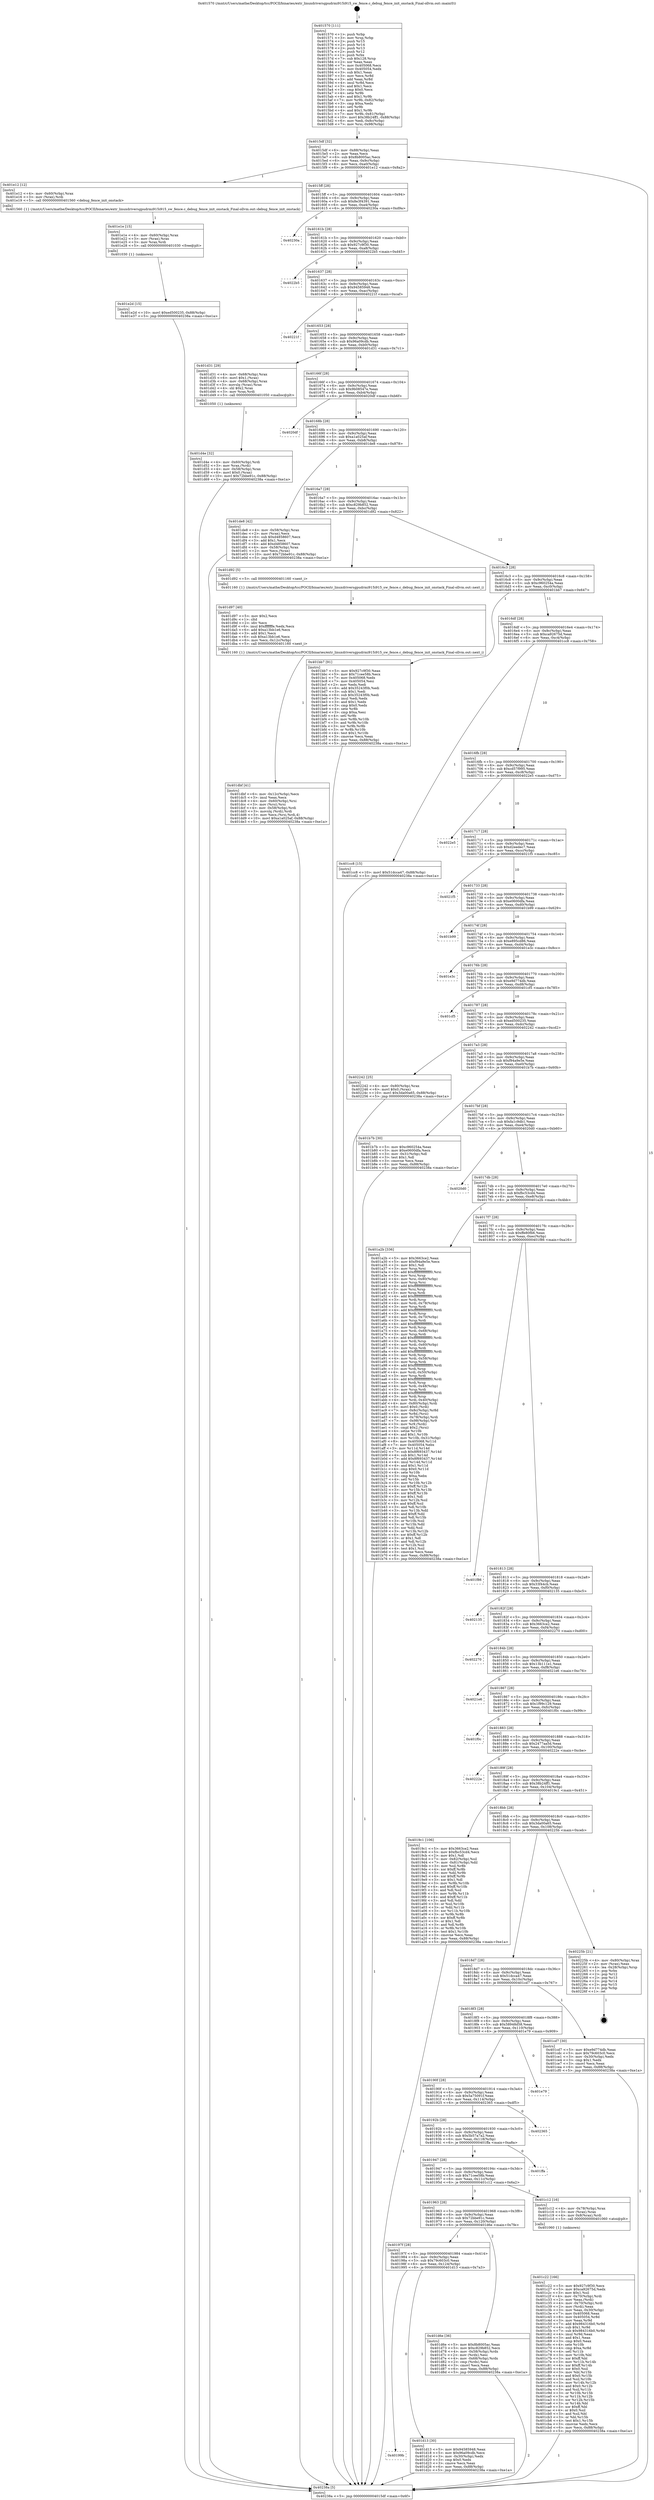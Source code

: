 digraph "0x401570" {
  label = "0x401570 (/mnt/c/Users/mathe/Desktop/tcc/POCII/binaries/extr_linuxdriversgpudrmi915i915_sw_fence.c_debug_fence_init_onstack_Final-ollvm.out::main(0))"
  labelloc = "t"
  node[shape=record]

  Entry [label="",width=0.3,height=0.3,shape=circle,fillcolor=black,style=filled]
  "0x4015df" [label="{
     0x4015df [32]\l
     | [instrs]\l
     &nbsp;&nbsp;0x4015df \<+6\>: mov -0x88(%rbp),%eax\l
     &nbsp;&nbsp;0x4015e5 \<+2\>: mov %eax,%ecx\l
     &nbsp;&nbsp;0x4015e7 \<+6\>: sub $0x8b8005ac,%ecx\l
     &nbsp;&nbsp;0x4015ed \<+6\>: mov %eax,-0x9c(%rbp)\l
     &nbsp;&nbsp;0x4015f3 \<+6\>: mov %ecx,-0xa0(%rbp)\l
     &nbsp;&nbsp;0x4015f9 \<+6\>: je 0000000000401e12 \<main+0x8a2\>\l
  }"]
  "0x401e12" [label="{
     0x401e12 [12]\l
     | [instrs]\l
     &nbsp;&nbsp;0x401e12 \<+4\>: mov -0x60(%rbp),%rax\l
     &nbsp;&nbsp;0x401e16 \<+3\>: mov (%rax),%rdi\l
     &nbsp;&nbsp;0x401e19 \<+5\>: call 0000000000401560 \<debug_fence_init_onstack\>\l
     | [calls]\l
     &nbsp;&nbsp;0x401560 \{1\} (/mnt/c/Users/mathe/Desktop/tcc/POCII/binaries/extr_linuxdriversgpudrmi915i915_sw_fence.c_debug_fence_init_onstack_Final-ollvm.out::debug_fence_init_onstack)\l
  }"]
  "0x4015ff" [label="{
     0x4015ff [28]\l
     | [instrs]\l
     &nbsp;&nbsp;0x4015ff \<+5\>: jmp 0000000000401604 \<main+0x94\>\l
     &nbsp;&nbsp;0x401604 \<+6\>: mov -0x9c(%rbp),%eax\l
     &nbsp;&nbsp;0x40160a \<+5\>: sub $0x8e3f4391,%eax\l
     &nbsp;&nbsp;0x40160f \<+6\>: mov %eax,-0xa4(%rbp)\l
     &nbsp;&nbsp;0x401615 \<+6\>: je 000000000040230a \<main+0xd9a\>\l
  }"]
  Exit [label="",width=0.3,height=0.3,shape=circle,fillcolor=black,style=filled,peripheries=2]
  "0x40230a" [label="{
     0x40230a\l
  }", style=dashed]
  "0x40161b" [label="{
     0x40161b [28]\l
     | [instrs]\l
     &nbsp;&nbsp;0x40161b \<+5\>: jmp 0000000000401620 \<main+0xb0\>\l
     &nbsp;&nbsp;0x401620 \<+6\>: mov -0x9c(%rbp),%eax\l
     &nbsp;&nbsp;0x401626 \<+5\>: sub $0x927c9f30,%eax\l
     &nbsp;&nbsp;0x40162b \<+6\>: mov %eax,-0xa8(%rbp)\l
     &nbsp;&nbsp;0x401631 \<+6\>: je 00000000004022b5 \<main+0xd45\>\l
  }"]
  "0x401e2d" [label="{
     0x401e2d [15]\l
     | [instrs]\l
     &nbsp;&nbsp;0x401e2d \<+10\>: movl $0xed500235,-0x88(%rbp)\l
     &nbsp;&nbsp;0x401e37 \<+5\>: jmp 000000000040238a \<main+0xe1a\>\l
  }"]
  "0x4022b5" [label="{
     0x4022b5\l
  }", style=dashed]
  "0x401637" [label="{
     0x401637 [28]\l
     | [instrs]\l
     &nbsp;&nbsp;0x401637 \<+5\>: jmp 000000000040163c \<main+0xcc\>\l
     &nbsp;&nbsp;0x40163c \<+6\>: mov -0x9c(%rbp),%eax\l
     &nbsp;&nbsp;0x401642 \<+5\>: sub $0x94585948,%eax\l
     &nbsp;&nbsp;0x401647 \<+6\>: mov %eax,-0xac(%rbp)\l
     &nbsp;&nbsp;0x40164d \<+6\>: je 000000000040221f \<main+0xcaf\>\l
  }"]
  "0x401e1e" [label="{
     0x401e1e [15]\l
     | [instrs]\l
     &nbsp;&nbsp;0x401e1e \<+4\>: mov -0x60(%rbp),%rax\l
     &nbsp;&nbsp;0x401e22 \<+3\>: mov (%rax),%rax\l
     &nbsp;&nbsp;0x401e25 \<+3\>: mov %rax,%rdi\l
     &nbsp;&nbsp;0x401e28 \<+5\>: call 0000000000401030 \<free@plt\>\l
     | [calls]\l
     &nbsp;&nbsp;0x401030 \{1\} (unknown)\l
  }"]
  "0x40221f" [label="{
     0x40221f\l
  }", style=dashed]
  "0x401653" [label="{
     0x401653 [28]\l
     | [instrs]\l
     &nbsp;&nbsp;0x401653 \<+5\>: jmp 0000000000401658 \<main+0xe8\>\l
     &nbsp;&nbsp;0x401658 \<+6\>: mov -0x9c(%rbp),%eax\l
     &nbsp;&nbsp;0x40165e \<+5\>: sub $0x96a09cdb,%eax\l
     &nbsp;&nbsp;0x401663 \<+6\>: mov %eax,-0xb0(%rbp)\l
     &nbsp;&nbsp;0x401669 \<+6\>: je 0000000000401d31 \<main+0x7c1\>\l
  }"]
  "0x401dbf" [label="{
     0x401dbf [41]\l
     | [instrs]\l
     &nbsp;&nbsp;0x401dbf \<+6\>: mov -0x12c(%rbp),%ecx\l
     &nbsp;&nbsp;0x401dc5 \<+3\>: imul %eax,%ecx\l
     &nbsp;&nbsp;0x401dc8 \<+4\>: mov -0x60(%rbp),%rsi\l
     &nbsp;&nbsp;0x401dcc \<+3\>: mov (%rsi),%rsi\l
     &nbsp;&nbsp;0x401dcf \<+4\>: mov -0x58(%rbp),%rdi\l
     &nbsp;&nbsp;0x401dd3 \<+3\>: movslq (%rdi),%rdi\l
     &nbsp;&nbsp;0x401dd6 \<+3\>: mov %ecx,(%rsi,%rdi,4)\l
     &nbsp;&nbsp;0x401dd9 \<+10\>: movl $0xa1a025af,-0x88(%rbp)\l
     &nbsp;&nbsp;0x401de3 \<+5\>: jmp 000000000040238a \<main+0xe1a\>\l
  }"]
  "0x401d31" [label="{
     0x401d31 [29]\l
     | [instrs]\l
     &nbsp;&nbsp;0x401d31 \<+4\>: mov -0x68(%rbp),%rax\l
     &nbsp;&nbsp;0x401d35 \<+6\>: movl $0x1,(%rax)\l
     &nbsp;&nbsp;0x401d3b \<+4\>: mov -0x68(%rbp),%rax\l
     &nbsp;&nbsp;0x401d3f \<+3\>: movslq (%rax),%rax\l
     &nbsp;&nbsp;0x401d42 \<+4\>: shl $0x2,%rax\l
     &nbsp;&nbsp;0x401d46 \<+3\>: mov %rax,%rdi\l
     &nbsp;&nbsp;0x401d49 \<+5\>: call 0000000000401050 \<malloc@plt\>\l
     | [calls]\l
     &nbsp;&nbsp;0x401050 \{1\} (unknown)\l
  }"]
  "0x40166f" [label="{
     0x40166f [28]\l
     | [instrs]\l
     &nbsp;&nbsp;0x40166f \<+5\>: jmp 0000000000401674 \<main+0x104\>\l
     &nbsp;&nbsp;0x401674 \<+6\>: mov -0x9c(%rbp),%eax\l
     &nbsp;&nbsp;0x40167a \<+5\>: sub $0x9b08547e,%eax\l
     &nbsp;&nbsp;0x40167f \<+6\>: mov %eax,-0xb4(%rbp)\l
     &nbsp;&nbsp;0x401685 \<+6\>: je 00000000004020df \<main+0xb6f\>\l
  }"]
  "0x401d97" [label="{
     0x401d97 [40]\l
     | [instrs]\l
     &nbsp;&nbsp;0x401d97 \<+5\>: mov $0x2,%ecx\l
     &nbsp;&nbsp;0x401d9c \<+1\>: cltd\l
     &nbsp;&nbsp;0x401d9d \<+2\>: idiv %ecx\l
     &nbsp;&nbsp;0x401d9f \<+6\>: imul $0xfffffffe,%edx,%ecx\l
     &nbsp;&nbsp;0x401da5 \<+6\>: add $0xa13bb1e6,%ecx\l
     &nbsp;&nbsp;0x401dab \<+3\>: add $0x1,%ecx\l
     &nbsp;&nbsp;0x401dae \<+6\>: sub $0xa13bb1e6,%ecx\l
     &nbsp;&nbsp;0x401db4 \<+6\>: mov %ecx,-0x12c(%rbp)\l
     &nbsp;&nbsp;0x401dba \<+5\>: call 0000000000401160 \<next_i\>\l
     | [calls]\l
     &nbsp;&nbsp;0x401160 \{1\} (/mnt/c/Users/mathe/Desktop/tcc/POCII/binaries/extr_linuxdriversgpudrmi915i915_sw_fence.c_debug_fence_init_onstack_Final-ollvm.out::next_i)\l
  }"]
  "0x4020df" [label="{
     0x4020df\l
  }", style=dashed]
  "0x40168b" [label="{
     0x40168b [28]\l
     | [instrs]\l
     &nbsp;&nbsp;0x40168b \<+5\>: jmp 0000000000401690 \<main+0x120\>\l
     &nbsp;&nbsp;0x401690 \<+6\>: mov -0x9c(%rbp),%eax\l
     &nbsp;&nbsp;0x401696 \<+5\>: sub $0xa1a025af,%eax\l
     &nbsp;&nbsp;0x40169b \<+6\>: mov %eax,-0xb8(%rbp)\l
     &nbsp;&nbsp;0x4016a1 \<+6\>: je 0000000000401de8 \<main+0x878\>\l
  }"]
  "0x401d4e" [label="{
     0x401d4e [32]\l
     | [instrs]\l
     &nbsp;&nbsp;0x401d4e \<+4\>: mov -0x60(%rbp),%rdi\l
     &nbsp;&nbsp;0x401d52 \<+3\>: mov %rax,(%rdi)\l
     &nbsp;&nbsp;0x401d55 \<+4\>: mov -0x58(%rbp),%rax\l
     &nbsp;&nbsp;0x401d59 \<+6\>: movl $0x0,(%rax)\l
     &nbsp;&nbsp;0x401d5f \<+10\>: movl $0x72bbe91c,-0x88(%rbp)\l
     &nbsp;&nbsp;0x401d69 \<+5\>: jmp 000000000040238a \<main+0xe1a\>\l
  }"]
  "0x401de8" [label="{
     0x401de8 [42]\l
     | [instrs]\l
     &nbsp;&nbsp;0x401de8 \<+4\>: mov -0x58(%rbp),%rax\l
     &nbsp;&nbsp;0x401dec \<+2\>: mov (%rax),%ecx\l
     &nbsp;&nbsp;0x401dee \<+6\>: sub $0xd4858607,%ecx\l
     &nbsp;&nbsp;0x401df4 \<+3\>: add $0x1,%ecx\l
     &nbsp;&nbsp;0x401df7 \<+6\>: add $0xd4858607,%ecx\l
     &nbsp;&nbsp;0x401dfd \<+4\>: mov -0x58(%rbp),%rax\l
     &nbsp;&nbsp;0x401e01 \<+2\>: mov %ecx,(%rax)\l
     &nbsp;&nbsp;0x401e03 \<+10\>: movl $0x72bbe91c,-0x88(%rbp)\l
     &nbsp;&nbsp;0x401e0d \<+5\>: jmp 000000000040238a \<main+0xe1a\>\l
  }"]
  "0x4016a7" [label="{
     0x4016a7 [28]\l
     | [instrs]\l
     &nbsp;&nbsp;0x4016a7 \<+5\>: jmp 00000000004016ac \<main+0x13c\>\l
     &nbsp;&nbsp;0x4016ac \<+6\>: mov -0x9c(%rbp),%eax\l
     &nbsp;&nbsp;0x4016b2 \<+5\>: sub $0xc829b852,%eax\l
     &nbsp;&nbsp;0x4016b7 \<+6\>: mov %eax,-0xbc(%rbp)\l
     &nbsp;&nbsp;0x4016bd \<+6\>: je 0000000000401d92 \<main+0x822\>\l
  }"]
  "0x40199b" [label="{
     0x40199b\l
  }", style=dashed]
  "0x401d92" [label="{
     0x401d92 [5]\l
     | [instrs]\l
     &nbsp;&nbsp;0x401d92 \<+5\>: call 0000000000401160 \<next_i\>\l
     | [calls]\l
     &nbsp;&nbsp;0x401160 \{1\} (/mnt/c/Users/mathe/Desktop/tcc/POCII/binaries/extr_linuxdriversgpudrmi915i915_sw_fence.c_debug_fence_init_onstack_Final-ollvm.out::next_i)\l
  }"]
  "0x4016c3" [label="{
     0x4016c3 [28]\l
     | [instrs]\l
     &nbsp;&nbsp;0x4016c3 \<+5\>: jmp 00000000004016c8 \<main+0x158\>\l
     &nbsp;&nbsp;0x4016c8 \<+6\>: mov -0x9c(%rbp),%eax\l
     &nbsp;&nbsp;0x4016ce \<+5\>: sub $0xc960254a,%eax\l
     &nbsp;&nbsp;0x4016d3 \<+6\>: mov %eax,-0xc0(%rbp)\l
     &nbsp;&nbsp;0x4016d9 \<+6\>: je 0000000000401bb7 \<main+0x647\>\l
  }"]
  "0x401d13" [label="{
     0x401d13 [30]\l
     | [instrs]\l
     &nbsp;&nbsp;0x401d13 \<+5\>: mov $0x94585948,%eax\l
     &nbsp;&nbsp;0x401d18 \<+5\>: mov $0x96a09cdb,%ecx\l
     &nbsp;&nbsp;0x401d1d \<+3\>: mov -0x30(%rbp),%edx\l
     &nbsp;&nbsp;0x401d20 \<+3\>: cmp $0x0,%edx\l
     &nbsp;&nbsp;0x401d23 \<+3\>: cmove %ecx,%eax\l
     &nbsp;&nbsp;0x401d26 \<+6\>: mov %eax,-0x88(%rbp)\l
     &nbsp;&nbsp;0x401d2c \<+5\>: jmp 000000000040238a \<main+0xe1a\>\l
  }"]
  "0x401bb7" [label="{
     0x401bb7 [91]\l
     | [instrs]\l
     &nbsp;&nbsp;0x401bb7 \<+5\>: mov $0x927c9f30,%eax\l
     &nbsp;&nbsp;0x401bbc \<+5\>: mov $0x71cee58b,%ecx\l
     &nbsp;&nbsp;0x401bc1 \<+7\>: mov 0x405068,%edx\l
     &nbsp;&nbsp;0x401bc8 \<+7\>: mov 0x405054,%esi\l
     &nbsp;&nbsp;0x401bcf \<+2\>: mov %edx,%edi\l
     &nbsp;&nbsp;0x401bd1 \<+6\>: add $0x35243f0b,%edi\l
     &nbsp;&nbsp;0x401bd7 \<+3\>: sub $0x1,%edi\l
     &nbsp;&nbsp;0x401bda \<+6\>: sub $0x35243f0b,%edi\l
     &nbsp;&nbsp;0x401be0 \<+3\>: imul %edi,%edx\l
     &nbsp;&nbsp;0x401be3 \<+3\>: and $0x1,%edx\l
     &nbsp;&nbsp;0x401be6 \<+3\>: cmp $0x0,%edx\l
     &nbsp;&nbsp;0x401be9 \<+4\>: sete %r8b\l
     &nbsp;&nbsp;0x401bed \<+3\>: cmp $0xa,%esi\l
     &nbsp;&nbsp;0x401bf0 \<+4\>: setl %r9b\l
     &nbsp;&nbsp;0x401bf4 \<+3\>: mov %r8b,%r10b\l
     &nbsp;&nbsp;0x401bf7 \<+3\>: and %r9b,%r10b\l
     &nbsp;&nbsp;0x401bfa \<+3\>: xor %r9b,%r8b\l
     &nbsp;&nbsp;0x401bfd \<+3\>: or %r8b,%r10b\l
     &nbsp;&nbsp;0x401c00 \<+4\>: test $0x1,%r10b\l
     &nbsp;&nbsp;0x401c04 \<+3\>: cmovne %ecx,%eax\l
     &nbsp;&nbsp;0x401c07 \<+6\>: mov %eax,-0x88(%rbp)\l
     &nbsp;&nbsp;0x401c0d \<+5\>: jmp 000000000040238a \<main+0xe1a\>\l
  }"]
  "0x4016df" [label="{
     0x4016df [28]\l
     | [instrs]\l
     &nbsp;&nbsp;0x4016df \<+5\>: jmp 00000000004016e4 \<main+0x174\>\l
     &nbsp;&nbsp;0x4016e4 \<+6\>: mov -0x9c(%rbp),%eax\l
     &nbsp;&nbsp;0x4016ea \<+5\>: sub $0xca92675d,%eax\l
     &nbsp;&nbsp;0x4016ef \<+6\>: mov %eax,-0xc4(%rbp)\l
     &nbsp;&nbsp;0x4016f5 \<+6\>: je 0000000000401cc8 \<main+0x758\>\l
  }"]
  "0x40197f" [label="{
     0x40197f [28]\l
     | [instrs]\l
     &nbsp;&nbsp;0x40197f \<+5\>: jmp 0000000000401984 \<main+0x414\>\l
     &nbsp;&nbsp;0x401984 \<+6\>: mov -0x9c(%rbp),%eax\l
     &nbsp;&nbsp;0x40198a \<+5\>: sub $0x79c603c0,%eax\l
     &nbsp;&nbsp;0x40198f \<+6\>: mov %eax,-0x124(%rbp)\l
     &nbsp;&nbsp;0x401995 \<+6\>: je 0000000000401d13 \<main+0x7a3\>\l
  }"]
  "0x401cc8" [label="{
     0x401cc8 [15]\l
     | [instrs]\l
     &nbsp;&nbsp;0x401cc8 \<+10\>: movl $0x51dcca47,-0x88(%rbp)\l
     &nbsp;&nbsp;0x401cd2 \<+5\>: jmp 000000000040238a \<main+0xe1a\>\l
  }"]
  "0x4016fb" [label="{
     0x4016fb [28]\l
     | [instrs]\l
     &nbsp;&nbsp;0x4016fb \<+5\>: jmp 0000000000401700 \<main+0x190\>\l
     &nbsp;&nbsp;0x401700 \<+6\>: mov -0x9c(%rbp),%eax\l
     &nbsp;&nbsp;0x401706 \<+5\>: sub $0xcd57f995,%eax\l
     &nbsp;&nbsp;0x40170b \<+6\>: mov %eax,-0xc8(%rbp)\l
     &nbsp;&nbsp;0x401711 \<+6\>: je 00000000004022e5 \<main+0xd75\>\l
  }"]
  "0x401d6e" [label="{
     0x401d6e [36]\l
     | [instrs]\l
     &nbsp;&nbsp;0x401d6e \<+5\>: mov $0x8b8005ac,%eax\l
     &nbsp;&nbsp;0x401d73 \<+5\>: mov $0xc829b852,%ecx\l
     &nbsp;&nbsp;0x401d78 \<+4\>: mov -0x58(%rbp),%rdx\l
     &nbsp;&nbsp;0x401d7c \<+2\>: mov (%rdx),%esi\l
     &nbsp;&nbsp;0x401d7e \<+4\>: mov -0x68(%rbp),%rdx\l
     &nbsp;&nbsp;0x401d82 \<+2\>: cmp (%rdx),%esi\l
     &nbsp;&nbsp;0x401d84 \<+3\>: cmovl %ecx,%eax\l
     &nbsp;&nbsp;0x401d87 \<+6\>: mov %eax,-0x88(%rbp)\l
     &nbsp;&nbsp;0x401d8d \<+5\>: jmp 000000000040238a \<main+0xe1a\>\l
  }"]
  "0x4022e5" [label="{
     0x4022e5\l
  }", style=dashed]
  "0x401717" [label="{
     0x401717 [28]\l
     | [instrs]\l
     &nbsp;&nbsp;0x401717 \<+5\>: jmp 000000000040171c \<main+0x1ac\>\l
     &nbsp;&nbsp;0x40171c \<+6\>: mov -0x9c(%rbp),%eax\l
     &nbsp;&nbsp;0x401722 \<+5\>: sub $0xd2eedec7,%eax\l
     &nbsp;&nbsp;0x401727 \<+6\>: mov %eax,-0xcc(%rbp)\l
     &nbsp;&nbsp;0x40172d \<+6\>: je 00000000004021f5 \<main+0xc85\>\l
  }"]
  "0x401c22" [label="{
     0x401c22 [166]\l
     | [instrs]\l
     &nbsp;&nbsp;0x401c22 \<+5\>: mov $0x927c9f30,%ecx\l
     &nbsp;&nbsp;0x401c27 \<+5\>: mov $0xca92675d,%edx\l
     &nbsp;&nbsp;0x401c2c \<+3\>: mov $0x1,%sil\l
     &nbsp;&nbsp;0x401c2f \<+4\>: mov -0x70(%rbp),%rdi\l
     &nbsp;&nbsp;0x401c33 \<+2\>: mov %eax,(%rdi)\l
     &nbsp;&nbsp;0x401c35 \<+4\>: mov -0x70(%rbp),%rdi\l
     &nbsp;&nbsp;0x401c39 \<+2\>: mov (%rdi),%eax\l
     &nbsp;&nbsp;0x401c3b \<+3\>: mov %eax,-0x30(%rbp)\l
     &nbsp;&nbsp;0x401c3e \<+7\>: mov 0x405068,%eax\l
     &nbsp;&nbsp;0x401c45 \<+8\>: mov 0x405054,%r8d\l
     &nbsp;&nbsp;0x401c4d \<+3\>: mov %eax,%r9d\l
     &nbsp;&nbsp;0x401c50 \<+7\>: add $0x984316b0,%r9d\l
     &nbsp;&nbsp;0x401c57 \<+4\>: sub $0x1,%r9d\l
     &nbsp;&nbsp;0x401c5b \<+7\>: sub $0x984316b0,%r9d\l
     &nbsp;&nbsp;0x401c62 \<+4\>: imul %r9d,%eax\l
     &nbsp;&nbsp;0x401c66 \<+3\>: and $0x1,%eax\l
     &nbsp;&nbsp;0x401c69 \<+3\>: cmp $0x0,%eax\l
     &nbsp;&nbsp;0x401c6c \<+4\>: sete %r10b\l
     &nbsp;&nbsp;0x401c70 \<+4\>: cmp $0xa,%r8d\l
     &nbsp;&nbsp;0x401c74 \<+4\>: setl %r11b\l
     &nbsp;&nbsp;0x401c78 \<+3\>: mov %r10b,%bl\l
     &nbsp;&nbsp;0x401c7b \<+3\>: xor $0xff,%bl\l
     &nbsp;&nbsp;0x401c7e \<+3\>: mov %r11b,%r14b\l
     &nbsp;&nbsp;0x401c81 \<+4\>: xor $0xff,%r14b\l
     &nbsp;&nbsp;0x401c85 \<+4\>: xor $0x0,%sil\l
     &nbsp;&nbsp;0x401c89 \<+3\>: mov %bl,%r15b\l
     &nbsp;&nbsp;0x401c8c \<+4\>: and $0x0,%r15b\l
     &nbsp;&nbsp;0x401c90 \<+3\>: and %sil,%r10b\l
     &nbsp;&nbsp;0x401c93 \<+3\>: mov %r14b,%r12b\l
     &nbsp;&nbsp;0x401c96 \<+4\>: and $0x0,%r12b\l
     &nbsp;&nbsp;0x401c9a \<+3\>: and %sil,%r11b\l
     &nbsp;&nbsp;0x401c9d \<+3\>: or %r10b,%r15b\l
     &nbsp;&nbsp;0x401ca0 \<+3\>: or %r11b,%r12b\l
     &nbsp;&nbsp;0x401ca3 \<+3\>: xor %r12b,%r15b\l
     &nbsp;&nbsp;0x401ca6 \<+3\>: or %r14b,%bl\l
     &nbsp;&nbsp;0x401ca9 \<+3\>: xor $0xff,%bl\l
     &nbsp;&nbsp;0x401cac \<+4\>: or $0x0,%sil\l
     &nbsp;&nbsp;0x401cb0 \<+3\>: and %sil,%bl\l
     &nbsp;&nbsp;0x401cb3 \<+3\>: or %bl,%r15b\l
     &nbsp;&nbsp;0x401cb6 \<+4\>: test $0x1,%r15b\l
     &nbsp;&nbsp;0x401cba \<+3\>: cmovne %edx,%ecx\l
     &nbsp;&nbsp;0x401cbd \<+6\>: mov %ecx,-0x88(%rbp)\l
     &nbsp;&nbsp;0x401cc3 \<+5\>: jmp 000000000040238a \<main+0xe1a\>\l
  }"]
  "0x4021f5" [label="{
     0x4021f5\l
  }", style=dashed]
  "0x401733" [label="{
     0x401733 [28]\l
     | [instrs]\l
     &nbsp;&nbsp;0x401733 \<+5\>: jmp 0000000000401738 \<main+0x1c8\>\l
     &nbsp;&nbsp;0x401738 \<+6\>: mov -0x9c(%rbp),%eax\l
     &nbsp;&nbsp;0x40173e \<+5\>: sub $0xe0600dfa,%eax\l
     &nbsp;&nbsp;0x401743 \<+6\>: mov %eax,-0xd0(%rbp)\l
     &nbsp;&nbsp;0x401749 \<+6\>: je 0000000000401b99 \<main+0x629\>\l
  }"]
  "0x401963" [label="{
     0x401963 [28]\l
     | [instrs]\l
     &nbsp;&nbsp;0x401963 \<+5\>: jmp 0000000000401968 \<main+0x3f8\>\l
     &nbsp;&nbsp;0x401968 \<+6\>: mov -0x9c(%rbp),%eax\l
     &nbsp;&nbsp;0x40196e \<+5\>: sub $0x72bbe91c,%eax\l
     &nbsp;&nbsp;0x401973 \<+6\>: mov %eax,-0x120(%rbp)\l
     &nbsp;&nbsp;0x401979 \<+6\>: je 0000000000401d6e \<main+0x7fe\>\l
  }"]
  "0x401b99" [label="{
     0x401b99\l
  }", style=dashed]
  "0x40174f" [label="{
     0x40174f [28]\l
     | [instrs]\l
     &nbsp;&nbsp;0x40174f \<+5\>: jmp 0000000000401754 \<main+0x1e4\>\l
     &nbsp;&nbsp;0x401754 \<+6\>: mov -0x9c(%rbp),%eax\l
     &nbsp;&nbsp;0x40175a \<+5\>: sub $0xe895cd86,%eax\l
     &nbsp;&nbsp;0x40175f \<+6\>: mov %eax,-0xd4(%rbp)\l
     &nbsp;&nbsp;0x401765 \<+6\>: je 0000000000401e3c \<main+0x8cc\>\l
  }"]
  "0x401c12" [label="{
     0x401c12 [16]\l
     | [instrs]\l
     &nbsp;&nbsp;0x401c12 \<+4\>: mov -0x78(%rbp),%rax\l
     &nbsp;&nbsp;0x401c16 \<+3\>: mov (%rax),%rax\l
     &nbsp;&nbsp;0x401c19 \<+4\>: mov 0x8(%rax),%rdi\l
     &nbsp;&nbsp;0x401c1d \<+5\>: call 0000000000401060 \<atoi@plt\>\l
     | [calls]\l
     &nbsp;&nbsp;0x401060 \{1\} (unknown)\l
  }"]
  "0x401e3c" [label="{
     0x401e3c\l
  }", style=dashed]
  "0x40176b" [label="{
     0x40176b [28]\l
     | [instrs]\l
     &nbsp;&nbsp;0x40176b \<+5\>: jmp 0000000000401770 \<main+0x200\>\l
     &nbsp;&nbsp;0x401770 \<+6\>: mov -0x9c(%rbp),%eax\l
     &nbsp;&nbsp;0x401776 \<+5\>: sub $0xe9d774db,%eax\l
     &nbsp;&nbsp;0x40177b \<+6\>: mov %eax,-0xd8(%rbp)\l
     &nbsp;&nbsp;0x401781 \<+6\>: je 0000000000401cf5 \<main+0x785\>\l
  }"]
  "0x401947" [label="{
     0x401947 [28]\l
     | [instrs]\l
     &nbsp;&nbsp;0x401947 \<+5\>: jmp 000000000040194c \<main+0x3dc\>\l
     &nbsp;&nbsp;0x40194c \<+6\>: mov -0x9c(%rbp),%eax\l
     &nbsp;&nbsp;0x401952 \<+5\>: sub $0x71cee58b,%eax\l
     &nbsp;&nbsp;0x401957 \<+6\>: mov %eax,-0x11c(%rbp)\l
     &nbsp;&nbsp;0x40195d \<+6\>: je 0000000000401c12 \<main+0x6a2\>\l
  }"]
  "0x401cf5" [label="{
     0x401cf5\l
  }", style=dashed]
  "0x401787" [label="{
     0x401787 [28]\l
     | [instrs]\l
     &nbsp;&nbsp;0x401787 \<+5\>: jmp 000000000040178c \<main+0x21c\>\l
     &nbsp;&nbsp;0x40178c \<+6\>: mov -0x9c(%rbp),%eax\l
     &nbsp;&nbsp;0x401792 \<+5\>: sub $0xed500235,%eax\l
     &nbsp;&nbsp;0x401797 \<+6\>: mov %eax,-0xdc(%rbp)\l
     &nbsp;&nbsp;0x40179d \<+6\>: je 0000000000402242 \<main+0xcd2\>\l
  }"]
  "0x401ffa" [label="{
     0x401ffa\l
  }", style=dashed]
  "0x402242" [label="{
     0x402242 [25]\l
     | [instrs]\l
     &nbsp;&nbsp;0x402242 \<+4\>: mov -0x80(%rbp),%rax\l
     &nbsp;&nbsp;0x402246 \<+6\>: movl $0x0,(%rax)\l
     &nbsp;&nbsp;0x40224c \<+10\>: movl $0x3da00a65,-0x88(%rbp)\l
     &nbsp;&nbsp;0x402256 \<+5\>: jmp 000000000040238a \<main+0xe1a\>\l
  }"]
  "0x4017a3" [label="{
     0x4017a3 [28]\l
     | [instrs]\l
     &nbsp;&nbsp;0x4017a3 \<+5\>: jmp 00000000004017a8 \<main+0x238\>\l
     &nbsp;&nbsp;0x4017a8 \<+6\>: mov -0x9c(%rbp),%eax\l
     &nbsp;&nbsp;0x4017ae \<+5\>: sub $0xf94a9e5e,%eax\l
     &nbsp;&nbsp;0x4017b3 \<+6\>: mov %eax,-0xe0(%rbp)\l
     &nbsp;&nbsp;0x4017b9 \<+6\>: je 0000000000401b7b \<main+0x60b\>\l
  }"]
  "0x40192b" [label="{
     0x40192b [28]\l
     | [instrs]\l
     &nbsp;&nbsp;0x40192b \<+5\>: jmp 0000000000401930 \<main+0x3c0\>\l
     &nbsp;&nbsp;0x401930 \<+6\>: mov -0x9c(%rbp),%eax\l
     &nbsp;&nbsp;0x401936 \<+5\>: sub $0x5b57a7a2,%eax\l
     &nbsp;&nbsp;0x40193b \<+6\>: mov %eax,-0x118(%rbp)\l
     &nbsp;&nbsp;0x401941 \<+6\>: je 0000000000401ffa \<main+0xa8a\>\l
  }"]
  "0x401b7b" [label="{
     0x401b7b [30]\l
     | [instrs]\l
     &nbsp;&nbsp;0x401b7b \<+5\>: mov $0xc960254a,%eax\l
     &nbsp;&nbsp;0x401b80 \<+5\>: mov $0xe0600dfa,%ecx\l
     &nbsp;&nbsp;0x401b85 \<+3\>: mov -0x31(%rbp),%dl\l
     &nbsp;&nbsp;0x401b88 \<+3\>: test $0x1,%dl\l
     &nbsp;&nbsp;0x401b8b \<+3\>: cmovne %ecx,%eax\l
     &nbsp;&nbsp;0x401b8e \<+6\>: mov %eax,-0x88(%rbp)\l
     &nbsp;&nbsp;0x401b94 \<+5\>: jmp 000000000040238a \<main+0xe1a\>\l
  }"]
  "0x4017bf" [label="{
     0x4017bf [28]\l
     | [instrs]\l
     &nbsp;&nbsp;0x4017bf \<+5\>: jmp 00000000004017c4 \<main+0x254\>\l
     &nbsp;&nbsp;0x4017c4 \<+6\>: mov -0x9c(%rbp),%eax\l
     &nbsp;&nbsp;0x4017ca \<+5\>: sub $0xfa1c9db1,%eax\l
     &nbsp;&nbsp;0x4017cf \<+6\>: mov %eax,-0xe4(%rbp)\l
     &nbsp;&nbsp;0x4017d5 \<+6\>: je 00000000004020d0 \<main+0xb60\>\l
  }"]
  "0x402365" [label="{
     0x402365\l
  }", style=dashed]
  "0x4020d0" [label="{
     0x4020d0\l
  }", style=dashed]
  "0x4017db" [label="{
     0x4017db [28]\l
     | [instrs]\l
     &nbsp;&nbsp;0x4017db \<+5\>: jmp 00000000004017e0 \<main+0x270\>\l
     &nbsp;&nbsp;0x4017e0 \<+6\>: mov -0x9c(%rbp),%eax\l
     &nbsp;&nbsp;0x4017e6 \<+5\>: sub $0xfbc53cd4,%eax\l
     &nbsp;&nbsp;0x4017eb \<+6\>: mov %eax,-0xe8(%rbp)\l
     &nbsp;&nbsp;0x4017f1 \<+6\>: je 0000000000401a2b \<main+0x4bb\>\l
  }"]
  "0x40190f" [label="{
     0x40190f [28]\l
     | [instrs]\l
     &nbsp;&nbsp;0x40190f \<+5\>: jmp 0000000000401914 \<main+0x3a4\>\l
     &nbsp;&nbsp;0x401914 \<+6\>: mov -0x9c(%rbp),%eax\l
     &nbsp;&nbsp;0x40191a \<+5\>: sub $0x5a75091f,%eax\l
     &nbsp;&nbsp;0x40191f \<+6\>: mov %eax,-0x114(%rbp)\l
     &nbsp;&nbsp;0x401925 \<+6\>: je 0000000000402365 \<main+0xdf5\>\l
  }"]
  "0x401a2b" [label="{
     0x401a2b [336]\l
     | [instrs]\l
     &nbsp;&nbsp;0x401a2b \<+5\>: mov $0x3663ce2,%eax\l
     &nbsp;&nbsp;0x401a30 \<+5\>: mov $0xf94a9e5e,%ecx\l
     &nbsp;&nbsp;0x401a35 \<+2\>: mov $0x1,%dl\l
     &nbsp;&nbsp;0x401a37 \<+3\>: mov %rsp,%rsi\l
     &nbsp;&nbsp;0x401a3a \<+4\>: add $0xfffffffffffffff0,%rsi\l
     &nbsp;&nbsp;0x401a3e \<+3\>: mov %rsi,%rsp\l
     &nbsp;&nbsp;0x401a41 \<+4\>: mov %rsi,-0x80(%rbp)\l
     &nbsp;&nbsp;0x401a45 \<+3\>: mov %rsp,%rsi\l
     &nbsp;&nbsp;0x401a48 \<+4\>: add $0xfffffffffffffff0,%rsi\l
     &nbsp;&nbsp;0x401a4c \<+3\>: mov %rsi,%rsp\l
     &nbsp;&nbsp;0x401a4f \<+3\>: mov %rsp,%rdi\l
     &nbsp;&nbsp;0x401a52 \<+4\>: add $0xfffffffffffffff0,%rdi\l
     &nbsp;&nbsp;0x401a56 \<+3\>: mov %rdi,%rsp\l
     &nbsp;&nbsp;0x401a59 \<+4\>: mov %rdi,-0x78(%rbp)\l
     &nbsp;&nbsp;0x401a5d \<+3\>: mov %rsp,%rdi\l
     &nbsp;&nbsp;0x401a60 \<+4\>: add $0xfffffffffffffff0,%rdi\l
     &nbsp;&nbsp;0x401a64 \<+3\>: mov %rdi,%rsp\l
     &nbsp;&nbsp;0x401a67 \<+4\>: mov %rdi,-0x70(%rbp)\l
     &nbsp;&nbsp;0x401a6b \<+3\>: mov %rsp,%rdi\l
     &nbsp;&nbsp;0x401a6e \<+4\>: add $0xfffffffffffffff0,%rdi\l
     &nbsp;&nbsp;0x401a72 \<+3\>: mov %rdi,%rsp\l
     &nbsp;&nbsp;0x401a75 \<+4\>: mov %rdi,-0x68(%rbp)\l
     &nbsp;&nbsp;0x401a79 \<+3\>: mov %rsp,%rdi\l
     &nbsp;&nbsp;0x401a7c \<+4\>: add $0xfffffffffffffff0,%rdi\l
     &nbsp;&nbsp;0x401a80 \<+3\>: mov %rdi,%rsp\l
     &nbsp;&nbsp;0x401a83 \<+4\>: mov %rdi,-0x60(%rbp)\l
     &nbsp;&nbsp;0x401a87 \<+3\>: mov %rsp,%rdi\l
     &nbsp;&nbsp;0x401a8a \<+4\>: add $0xfffffffffffffff0,%rdi\l
     &nbsp;&nbsp;0x401a8e \<+3\>: mov %rdi,%rsp\l
     &nbsp;&nbsp;0x401a91 \<+4\>: mov %rdi,-0x58(%rbp)\l
     &nbsp;&nbsp;0x401a95 \<+3\>: mov %rsp,%rdi\l
     &nbsp;&nbsp;0x401a98 \<+4\>: add $0xfffffffffffffff0,%rdi\l
     &nbsp;&nbsp;0x401a9c \<+3\>: mov %rdi,%rsp\l
     &nbsp;&nbsp;0x401a9f \<+4\>: mov %rdi,-0x50(%rbp)\l
     &nbsp;&nbsp;0x401aa3 \<+3\>: mov %rsp,%rdi\l
     &nbsp;&nbsp;0x401aa6 \<+4\>: add $0xfffffffffffffff0,%rdi\l
     &nbsp;&nbsp;0x401aaa \<+3\>: mov %rdi,%rsp\l
     &nbsp;&nbsp;0x401aad \<+4\>: mov %rdi,-0x48(%rbp)\l
     &nbsp;&nbsp;0x401ab1 \<+3\>: mov %rsp,%rdi\l
     &nbsp;&nbsp;0x401ab4 \<+4\>: add $0xfffffffffffffff0,%rdi\l
     &nbsp;&nbsp;0x401ab8 \<+3\>: mov %rdi,%rsp\l
     &nbsp;&nbsp;0x401abb \<+4\>: mov %rdi,-0x40(%rbp)\l
     &nbsp;&nbsp;0x401abf \<+4\>: mov -0x80(%rbp),%rdi\l
     &nbsp;&nbsp;0x401ac3 \<+6\>: movl $0x0,(%rdi)\l
     &nbsp;&nbsp;0x401ac9 \<+7\>: mov -0x8c(%rbp),%r8d\l
     &nbsp;&nbsp;0x401ad0 \<+3\>: mov %r8d,(%rsi)\l
     &nbsp;&nbsp;0x401ad3 \<+4\>: mov -0x78(%rbp),%rdi\l
     &nbsp;&nbsp;0x401ad7 \<+7\>: mov -0x98(%rbp),%r9\l
     &nbsp;&nbsp;0x401ade \<+3\>: mov %r9,(%rdi)\l
     &nbsp;&nbsp;0x401ae1 \<+3\>: cmpl $0x2,(%rsi)\l
     &nbsp;&nbsp;0x401ae4 \<+4\>: setne %r10b\l
     &nbsp;&nbsp;0x401ae8 \<+4\>: and $0x1,%r10b\l
     &nbsp;&nbsp;0x401aec \<+4\>: mov %r10b,-0x31(%rbp)\l
     &nbsp;&nbsp;0x401af0 \<+8\>: mov 0x405068,%r11d\l
     &nbsp;&nbsp;0x401af8 \<+7\>: mov 0x405054,%ebx\l
     &nbsp;&nbsp;0x401aff \<+3\>: mov %r11d,%r14d\l
     &nbsp;&nbsp;0x401b02 \<+7\>: sub $0x8f693437,%r14d\l
     &nbsp;&nbsp;0x401b09 \<+4\>: sub $0x1,%r14d\l
     &nbsp;&nbsp;0x401b0d \<+7\>: add $0x8f693437,%r14d\l
     &nbsp;&nbsp;0x401b14 \<+4\>: imul %r14d,%r11d\l
     &nbsp;&nbsp;0x401b18 \<+4\>: and $0x1,%r11d\l
     &nbsp;&nbsp;0x401b1c \<+4\>: cmp $0x0,%r11d\l
     &nbsp;&nbsp;0x401b20 \<+4\>: sete %r10b\l
     &nbsp;&nbsp;0x401b24 \<+3\>: cmp $0xa,%ebx\l
     &nbsp;&nbsp;0x401b27 \<+4\>: setl %r15b\l
     &nbsp;&nbsp;0x401b2b \<+3\>: mov %r10b,%r12b\l
     &nbsp;&nbsp;0x401b2e \<+4\>: xor $0xff,%r12b\l
     &nbsp;&nbsp;0x401b32 \<+3\>: mov %r15b,%r13b\l
     &nbsp;&nbsp;0x401b35 \<+4\>: xor $0xff,%r13b\l
     &nbsp;&nbsp;0x401b39 \<+3\>: xor $0x1,%dl\l
     &nbsp;&nbsp;0x401b3c \<+3\>: mov %r12b,%sil\l
     &nbsp;&nbsp;0x401b3f \<+4\>: and $0xff,%sil\l
     &nbsp;&nbsp;0x401b43 \<+3\>: and %dl,%r10b\l
     &nbsp;&nbsp;0x401b46 \<+3\>: mov %r13b,%dil\l
     &nbsp;&nbsp;0x401b49 \<+4\>: and $0xff,%dil\l
     &nbsp;&nbsp;0x401b4d \<+3\>: and %dl,%r15b\l
     &nbsp;&nbsp;0x401b50 \<+3\>: or %r10b,%sil\l
     &nbsp;&nbsp;0x401b53 \<+3\>: or %r15b,%dil\l
     &nbsp;&nbsp;0x401b56 \<+3\>: xor %dil,%sil\l
     &nbsp;&nbsp;0x401b59 \<+3\>: or %r13b,%r12b\l
     &nbsp;&nbsp;0x401b5c \<+4\>: xor $0xff,%r12b\l
     &nbsp;&nbsp;0x401b60 \<+3\>: or $0x1,%dl\l
     &nbsp;&nbsp;0x401b63 \<+3\>: and %dl,%r12b\l
     &nbsp;&nbsp;0x401b66 \<+3\>: or %r12b,%sil\l
     &nbsp;&nbsp;0x401b69 \<+4\>: test $0x1,%sil\l
     &nbsp;&nbsp;0x401b6d \<+3\>: cmovne %ecx,%eax\l
     &nbsp;&nbsp;0x401b70 \<+6\>: mov %eax,-0x88(%rbp)\l
     &nbsp;&nbsp;0x401b76 \<+5\>: jmp 000000000040238a \<main+0xe1a\>\l
  }"]
  "0x4017f7" [label="{
     0x4017f7 [28]\l
     | [instrs]\l
     &nbsp;&nbsp;0x4017f7 \<+5\>: jmp 00000000004017fc \<main+0x28c\>\l
     &nbsp;&nbsp;0x4017fc \<+6\>: mov -0x9c(%rbp),%eax\l
     &nbsp;&nbsp;0x401802 \<+5\>: sub $0xffe80fb6,%eax\l
     &nbsp;&nbsp;0x401807 \<+6\>: mov %eax,-0xec(%rbp)\l
     &nbsp;&nbsp;0x40180d \<+6\>: je 0000000000401f86 \<main+0xa16\>\l
  }"]
  "0x401e79" [label="{
     0x401e79\l
  }", style=dashed]
  "0x401f86" [label="{
     0x401f86\l
  }", style=dashed]
  "0x401813" [label="{
     0x401813 [28]\l
     | [instrs]\l
     &nbsp;&nbsp;0x401813 \<+5\>: jmp 0000000000401818 \<main+0x2a8\>\l
     &nbsp;&nbsp;0x401818 \<+6\>: mov -0x9c(%rbp),%eax\l
     &nbsp;&nbsp;0x40181e \<+5\>: sub $0x33f44cb,%eax\l
     &nbsp;&nbsp;0x401823 \<+6\>: mov %eax,-0xf0(%rbp)\l
     &nbsp;&nbsp;0x401829 \<+6\>: je 0000000000402135 \<main+0xbc5\>\l
  }"]
  "0x4018f3" [label="{
     0x4018f3 [28]\l
     | [instrs]\l
     &nbsp;&nbsp;0x4018f3 \<+5\>: jmp 00000000004018f8 \<main+0x388\>\l
     &nbsp;&nbsp;0x4018f8 \<+6\>: mov -0x9c(%rbp),%eax\l
     &nbsp;&nbsp;0x4018fe \<+5\>: sub $0x58948d58,%eax\l
     &nbsp;&nbsp;0x401903 \<+6\>: mov %eax,-0x110(%rbp)\l
     &nbsp;&nbsp;0x401909 \<+6\>: je 0000000000401e79 \<main+0x909\>\l
  }"]
  "0x402135" [label="{
     0x402135\l
  }", style=dashed]
  "0x40182f" [label="{
     0x40182f [28]\l
     | [instrs]\l
     &nbsp;&nbsp;0x40182f \<+5\>: jmp 0000000000401834 \<main+0x2c4\>\l
     &nbsp;&nbsp;0x401834 \<+6\>: mov -0x9c(%rbp),%eax\l
     &nbsp;&nbsp;0x40183a \<+5\>: sub $0x3663ce2,%eax\l
     &nbsp;&nbsp;0x40183f \<+6\>: mov %eax,-0xf4(%rbp)\l
     &nbsp;&nbsp;0x401845 \<+6\>: je 0000000000402270 \<main+0xd00\>\l
  }"]
  "0x401cd7" [label="{
     0x401cd7 [30]\l
     | [instrs]\l
     &nbsp;&nbsp;0x401cd7 \<+5\>: mov $0xe9d774db,%eax\l
     &nbsp;&nbsp;0x401cdc \<+5\>: mov $0x79c603c0,%ecx\l
     &nbsp;&nbsp;0x401ce1 \<+3\>: mov -0x30(%rbp),%edx\l
     &nbsp;&nbsp;0x401ce4 \<+3\>: cmp $0x1,%edx\l
     &nbsp;&nbsp;0x401ce7 \<+3\>: cmovl %ecx,%eax\l
     &nbsp;&nbsp;0x401cea \<+6\>: mov %eax,-0x88(%rbp)\l
     &nbsp;&nbsp;0x401cf0 \<+5\>: jmp 000000000040238a \<main+0xe1a\>\l
  }"]
  "0x402270" [label="{
     0x402270\l
  }", style=dashed]
  "0x40184b" [label="{
     0x40184b [28]\l
     | [instrs]\l
     &nbsp;&nbsp;0x40184b \<+5\>: jmp 0000000000401850 \<main+0x2e0\>\l
     &nbsp;&nbsp;0x401850 \<+6\>: mov -0x9c(%rbp),%eax\l
     &nbsp;&nbsp;0x401856 \<+5\>: sub $0x13b111e1,%eax\l
     &nbsp;&nbsp;0x40185b \<+6\>: mov %eax,-0xf8(%rbp)\l
     &nbsp;&nbsp;0x401861 \<+6\>: je 00000000004021e6 \<main+0xc76\>\l
  }"]
  "0x4018d7" [label="{
     0x4018d7 [28]\l
     | [instrs]\l
     &nbsp;&nbsp;0x4018d7 \<+5\>: jmp 00000000004018dc \<main+0x36c\>\l
     &nbsp;&nbsp;0x4018dc \<+6\>: mov -0x9c(%rbp),%eax\l
     &nbsp;&nbsp;0x4018e2 \<+5\>: sub $0x51dcca47,%eax\l
     &nbsp;&nbsp;0x4018e7 \<+6\>: mov %eax,-0x10c(%rbp)\l
     &nbsp;&nbsp;0x4018ed \<+6\>: je 0000000000401cd7 \<main+0x767\>\l
  }"]
  "0x4021e6" [label="{
     0x4021e6\l
  }", style=dashed]
  "0x401867" [label="{
     0x401867 [28]\l
     | [instrs]\l
     &nbsp;&nbsp;0x401867 \<+5\>: jmp 000000000040186c \<main+0x2fc\>\l
     &nbsp;&nbsp;0x40186c \<+6\>: mov -0x9c(%rbp),%eax\l
     &nbsp;&nbsp;0x401872 \<+5\>: sub $0x1f99c129,%eax\l
     &nbsp;&nbsp;0x401877 \<+6\>: mov %eax,-0xfc(%rbp)\l
     &nbsp;&nbsp;0x40187d \<+6\>: je 0000000000401f0c \<main+0x99c\>\l
  }"]
  "0x40225b" [label="{
     0x40225b [21]\l
     | [instrs]\l
     &nbsp;&nbsp;0x40225b \<+4\>: mov -0x80(%rbp),%rax\l
     &nbsp;&nbsp;0x40225f \<+2\>: mov (%rax),%eax\l
     &nbsp;&nbsp;0x402261 \<+4\>: lea -0x28(%rbp),%rsp\l
     &nbsp;&nbsp;0x402265 \<+1\>: pop %rbx\l
     &nbsp;&nbsp;0x402266 \<+2\>: pop %r12\l
     &nbsp;&nbsp;0x402268 \<+2\>: pop %r13\l
     &nbsp;&nbsp;0x40226a \<+2\>: pop %r14\l
     &nbsp;&nbsp;0x40226c \<+2\>: pop %r15\l
     &nbsp;&nbsp;0x40226e \<+1\>: pop %rbp\l
     &nbsp;&nbsp;0x40226f \<+1\>: ret\l
  }"]
  "0x401f0c" [label="{
     0x401f0c\l
  }", style=dashed]
  "0x401883" [label="{
     0x401883 [28]\l
     | [instrs]\l
     &nbsp;&nbsp;0x401883 \<+5\>: jmp 0000000000401888 \<main+0x318\>\l
     &nbsp;&nbsp;0x401888 \<+6\>: mov -0x9c(%rbp),%eax\l
     &nbsp;&nbsp;0x40188e \<+5\>: sub $0x2477aa5d,%eax\l
     &nbsp;&nbsp;0x401893 \<+6\>: mov %eax,-0x100(%rbp)\l
     &nbsp;&nbsp;0x401899 \<+6\>: je 000000000040222e \<main+0xcbe\>\l
  }"]
  "0x401570" [label="{
     0x401570 [111]\l
     | [instrs]\l
     &nbsp;&nbsp;0x401570 \<+1\>: push %rbp\l
     &nbsp;&nbsp;0x401571 \<+3\>: mov %rsp,%rbp\l
     &nbsp;&nbsp;0x401574 \<+2\>: push %r15\l
     &nbsp;&nbsp;0x401576 \<+2\>: push %r14\l
     &nbsp;&nbsp;0x401578 \<+2\>: push %r13\l
     &nbsp;&nbsp;0x40157a \<+2\>: push %r12\l
     &nbsp;&nbsp;0x40157c \<+1\>: push %rbx\l
     &nbsp;&nbsp;0x40157d \<+7\>: sub $0x128,%rsp\l
     &nbsp;&nbsp;0x401584 \<+2\>: xor %eax,%eax\l
     &nbsp;&nbsp;0x401586 \<+7\>: mov 0x405068,%ecx\l
     &nbsp;&nbsp;0x40158d \<+7\>: mov 0x405054,%edx\l
     &nbsp;&nbsp;0x401594 \<+3\>: sub $0x1,%eax\l
     &nbsp;&nbsp;0x401597 \<+3\>: mov %ecx,%r8d\l
     &nbsp;&nbsp;0x40159a \<+3\>: add %eax,%r8d\l
     &nbsp;&nbsp;0x40159d \<+4\>: imul %r8d,%ecx\l
     &nbsp;&nbsp;0x4015a1 \<+3\>: and $0x1,%ecx\l
     &nbsp;&nbsp;0x4015a4 \<+3\>: cmp $0x0,%ecx\l
     &nbsp;&nbsp;0x4015a7 \<+4\>: sete %r9b\l
     &nbsp;&nbsp;0x4015ab \<+4\>: and $0x1,%r9b\l
     &nbsp;&nbsp;0x4015af \<+7\>: mov %r9b,-0x82(%rbp)\l
     &nbsp;&nbsp;0x4015b6 \<+3\>: cmp $0xa,%edx\l
     &nbsp;&nbsp;0x4015b9 \<+4\>: setl %r9b\l
     &nbsp;&nbsp;0x4015bd \<+4\>: and $0x1,%r9b\l
     &nbsp;&nbsp;0x4015c1 \<+7\>: mov %r9b,-0x81(%rbp)\l
     &nbsp;&nbsp;0x4015c8 \<+10\>: movl $0x38b24ff1,-0x88(%rbp)\l
     &nbsp;&nbsp;0x4015d2 \<+6\>: mov %edi,-0x8c(%rbp)\l
     &nbsp;&nbsp;0x4015d8 \<+7\>: mov %rsi,-0x98(%rbp)\l
  }"]
  "0x40222e" [label="{
     0x40222e\l
  }", style=dashed]
  "0x40189f" [label="{
     0x40189f [28]\l
     | [instrs]\l
     &nbsp;&nbsp;0x40189f \<+5\>: jmp 00000000004018a4 \<main+0x334\>\l
     &nbsp;&nbsp;0x4018a4 \<+6\>: mov -0x9c(%rbp),%eax\l
     &nbsp;&nbsp;0x4018aa \<+5\>: sub $0x38b24ff1,%eax\l
     &nbsp;&nbsp;0x4018af \<+6\>: mov %eax,-0x104(%rbp)\l
     &nbsp;&nbsp;0x4018b5 \<+6\>: je 00000000004019c1 \<main+0x451\>\l
  }"]
  "0x40238a" [label="{
     0x40238a [5]\l
     | [instrs]\l
     &nbsp;&nbsp;0x40238a \<+5\>: jmp 00000000004015df \<main+0x6f\>\l
  }"]
  "0x4019c1" [label="{
     0x4019c1 [106]\l
     | [instrs]\l
     &nbsp;&nbsp;0x4019c1 \<+5\>: mov $0x3663ce2,%eax\l
     &nbsp;&nbsp;0x4019c6 \<+5\>: mov $0xfbc53cd4,%ecx\l
     &nbsp;&nbsp;0x4019cb \<+2\>: mov $0x1,%dl\l
     &nbsp;&nbsp;0x4019cd \<+7\>: mov -0x82(%rbp),%sil\l
     &nbsp;&nbsp;0x4019d4 \<+7\>: mov -0x81(%rbp),%dil\l
     &nbsp;&nbsp;0x4019db \<+3\>: mov %sil,%r8b\l
     &nbsp;&nbsp;0x4019de \<+4\>: xor $0xff,%r8b\l
     &nbsp;&nbsp;0x4019e2 \<+3\>: mov %dil,%r9b\l
     &nbsp;&nbsp;0x4019e5 \<+4\>: xor $0xff,%r9b\l
     &nbsp;&nbsp;0x4019e9 \<+3\>: xor $0x1,%dl\l
     &nbsp;&nbsp;0x4019ec \<+3\>: mov %r8b,%r10b\l
     &nbsp;&nbsp;0x4019ef \<+4\>: and $0xff,%r10b\l
     &nbsp;&nbsp;0x4019f3 \<+3\>: and %dl,%sil\l
     &nbsp;&nbsp;0x4019f6 \<+3\>: mov %r9b,%r11b\l
     &nbsp;&nbsp;0x4019f9 \<+4\>: and $0xff,%r11b\l
     &nbsp;&nbsp;0x4019fd \<+3\>: and %dl,%dil\l
     &nbsp;&nbsp;0x401a00 \<+3\>: or %sil,%r10b\l
     &nbsp;&nbsp;0x401a03 \<+3\>: or %dil,%r11b\l
     &nbsp;&nbsp;0x401a06 \<+3\>: xor %r11b,%r10b\l
     &nbsp;&nbsp;0x401a09 \<+3\>: or %r9b,%r8b\l
     &nbsp;&nbsp;0x401a0c \<+4\>: xor $0xff,%r8b\l
     &nbsp;&nbsp;0x401a10 \<+3\>: or $0x1,%dl\l
     &nbsp;&nbsp;0x401a13 \<+3\>: and %dl,%r8b\l
     &nbsp;&nbsp;0x401a16 \<+3\>: or %r8b,%r10b\l
     &nbsp;&nbsp;0x401a19 \<+4\>: test $0x1,%r10b\l
     &nbsp;&nbsp;0x401a1d \<+3\>: cmovne %ecx,%eax\l
     &nbsp;&nbsp;0x401a20 \<+6\>: mov %eax,-0x88(%rbp)\l
     &nbsp;&nbsp;0x401a26 \<+5\>: jmp 000000000040238a \<main+0xe1a\>\l
  }"]
  "0x4018bb" [label="{
     0x4018bb [28]\l
     | [instrs]\l
     &nbsp;&nbsp;0x4018bb \<+5\>: jmp 00000000004018c0 \<main+0x350\>\l
     &nbsp;&nbsp;0x4018c0 \<+6\>: mov -0x9c(%rbp),%eax\l
     &nbsp;&nbsp;0x4018c6 \<+5\>: sub $0x3da00a65,%eax\l
     &nbsp;&nbsp;0x4018cb \<+6\>: mov %eax,-0x108(%rbp)\l
     &nbsp;&nbsp;0x4018d1 \<+6\>: je 000000000040225b \<main+0xceb\>\l
  }"]
  Entry -> "0x401570" [label=" 1"]
  "0x4015df" -> "0x401e12" [label=" 1"]
  "0x4015df" -> "0x4015ff" [label=" 15"]
  "0x40225b" -> Exit [label=" 1"]
  "0x4015ff" -> "0x40230a" [label=" 0"]
  "0x4015ff" -> "0x40161b" [label=" 15"]
  "0x402242" -> "0x40238a" [label=" 1"]
  "0x40161b" -> "0x4022b5" [label=" 0"]
  "0x40161b" -> "0x401637" [label=" 15"]
  "0x401e2d" -> "0x40238a" [label=" 1"]
  "0x401637" -> "0x40221f" [label=" 0"]
  "0x401637" -> "0x401653" [label=" 15"]
  "0x401e1e" -> "0x401e2d" [label=" 1"]
  "0x401653" -> "0x401d31" [label=" 1"]
  "0x401653" -> "0x40166f" [label=" 14"]
  "0x401e12" -> "0x401e1e" [label=" 1"]
  "0x40166f" -> "0x4020df" [label=" 0"]
  "0x40166f" -> "0x40168b" [label=" 14"]
  "0x401de8" -> "0x40238a" [label=" 1"]
  "0x40168b" -> "0x401de8" [label=" 1"]
  "0x40168b" -> "0x4016a7" [label=" 13"]
  "0x401dbf" -> "0x40238a" [label=" 1"]
  "0x4016a7" -> "0x401d92" [label=" 1"]
  "0x4016a7" -> "0x4016c3" [label=" 12"]
  "0x401d97" -> "0x401dbf" [label=" 1"]
  "0x4016c3" -> "0x401bb7" [label=" 1"]
  "0x4016c3" -> "0x4016df" [label=" 11"]
  "0x401d92" -> "0x401d97" [label=" 1"]
  "0x4016df" -> "0x401cc8" [label=" 1"]
  "0x4016df" -> "0x4016fb" [label=" 10"]
  "0x401d4e" -> "0x40238a" [label=" 1"]
  "0x4016fb" -> "0x4022e5" [label=" 0"]
  "0x4016fb" -> "0x401717" [label=" 10"]
  "0x401d31" -> "0x401d4e" [label=" 1"]
  "0x401717" -> "0x4021f5" [label=" 0"]
  "0x401717" -> "0x401733" [label=" 10"]
  "0x40197f" -> "0x40199b" [label=" 0"]
  "0x401733" -> "0x401b99" [label=" 0"]
  "0x401733" -> "0x40174f" [label=" 10"]
  "0x40197f" -> "0x401d13" [label=" 1"]
  "0x40174f" -> "0x401e3c" [label=" 0"]
  "0x40174f" -> "0x40176b" [label=" 10"]
  "0x401d6e" -> "0x40238a" [label=" 2"]
  "0x40176b" -> "0x401cf5" [label=" 0"]
  "0x40176b" -> "0x401787" [label=" 10"]
  "0x401963" -> "0x401d6e" [label=" 2"]
  "0x401787" -> "0x402242" [label=" 1"]
  "0x401787" -> "0x4017a3" [label=" 9"]
  "0x401d13" -> "0x40238a" [label=" 1"]
  "0x4017a3" -> "0x401b7b" [label=" 1"]
  "0x4017a3" -> "0x4017bf" [label=" 8"]
  "0x401cc8" -> "0x40238a" [label=" 1"]
  "0x4017bf" -> "0x4020d0" [label=" 0"]
  "0x4017bf" -> "0x4017db" [label=" 8"]
  "0x401c22" -> "0x40238a" [label=" 1"]
  "0x4017db" -> "0x401a2b" [label=" 1"]
  "0x4017db" -> "0x4017f7" [label=" 7"]
  "0x401947" -> "0x401963" [label=" 3"]
  "0x4017f7" -> "0x401f86" [label=" 0"]
  "0x4017f7" -> "0x401813" [label=" 7"]
  "0x401947" -> "0x401c12" [label=" 1"]
  "0x401813" -> "0x402135" [label=" 0"]
  "0x401813" -> "0x40182f" [label=" 7"]
  "0x40192b" -> "0x401947" [label=" 4"]
  "0x40182f" -> "0x402270" [label=" 0"]
  "0x40182f" -> "0x40184b" [label=" 7"]
  "0x40192b" -> "0x401ffa" [label=" 0"]
  "0x40184b" -> "0x4021e6" [label=" 0"]
  "0x40184b" -> "0x401867" [label=" 7"]
  "0x40190f" -> "0x40192b" [label=" 4"]
  "0x401867" -> "0x401f0c" [label=" 0"]
  "0x401867" -> "0x401883" [label=" 7"]
  "0x40190f" -> "0x402365" [label=" 0"]
  "0x401883" -> "0x40222e" [label=" 0"]
  "0x401883" -> "0x40189f" [label=" 7"]
  "0x4018f3" -> "0x401e79" [label=" 0"]
  "0x40189f" -> "0x4019c1" [label=" 1"]
  "0x40189f" -> "0x4018bb" [label=" 6"]
  "0x4019c1" -> "0x40238a" [label=" 1"]
  "0x401570" -> "0x4015df" [label=" 1"]
  "0x40238a" -> "0x4015df" [label=" 15"]
  "0x4018f3" -> "0x40190f" [label=" 4"]
  "0x401a2b" -> "0x40238a" [label=" 1"]
  "0x401b7b" -> "0x40238a" [label=" 1"]
  "0x401bb7" -> "0x40238a" [label=" 1"]
  "0x401c12" -> "0x401c22" [label=" 1"]
  "0x4018bb" -> "0x40225b" [label=" 1"]
  "0x4018bb" -> "0x4018d7" [label=" 5"]
  "0x401cd7" -> "0x40238a" [label=" 1"]
  "0x4018d7" -> "0x401cd7" [label=" 1"]
  "0x4018d7" -> "0x4018f3" [label=" 4"]
  "0x401963" -> "0x40197f" [label=" 1"]
}
